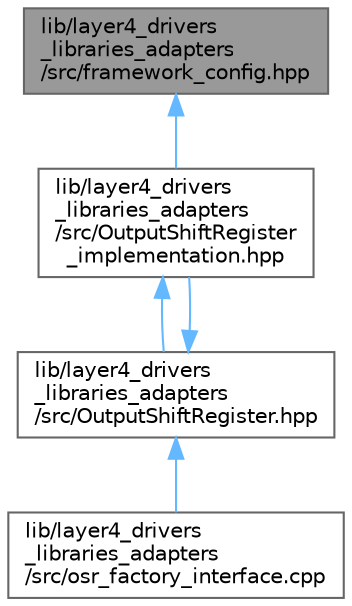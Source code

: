 digraph "lib/layer4_drivers_libraries_adapters/src/framework_config.hpp"
{
 // LATEX_PDF_SIZE
  bgcolor="transparent";
  edge [fontname=Helvetica,fontsize=10,labelfontname=Helvetica,labelfontsize=10];
  node [fontname=Helvetica,fontsize=10,shape=box,height=0.2,width=0.4];
  Node1 [id="Node000001",label="lib/layer4_drivers\l_libraries_adapters\l/src/framework_config.hpp",height=0.2,width=0.4,color="gray40", fillcolor="grey60", style="filled", fontcolor="black",tooltip="Framework adapters."];
  Node1 -> Node2 [id="edge1_Node000001_Node000002",dir="back",color="steelblue1",style="solid",tooltip=" "];
  Node2 [id="Node000002",label="lib/layer4_drivers\l_libraries_adapters\l/src/OutputShiftRegister\l_implementation.hpp",height=0.2,width=0.4,color="grey40", fillcolor="white", style="filled",URL="$OutputShiftRegister__implementation_8hpp.xhtml",tooltip=" "];
  Node2 -> Node3 [id="edge2_Node000002_Node000003",dir="back",color="steelblue1",style="solid",tooltip=" "];
  Node3 [id="Node000003",label="lib/layer4_drivers\l_libraries_adapters\l/src/OutputShiftRegister.hpp",height=0.2,width=0.4,color="grey40", fillcolor="white", style="filled",URL="$OutputShiftRegister_8hpp.xhtml",tooltip=" "];
  Node3 -> Node2 [id="edge3_Node000003_Node000002",dir="back",color="steelblue1",style="solid",tooltip=" "];
  Node3 -> Node4 [id="edge4_Node000003_Node000004",dir="back",color="steelblue1",style="solid",tooltip=" "];
  Node4 [id="Node000004",label="lib/layer4_drivers\l_libraries_adapters\l/src/osr_factory_interface.cpp",height=0.2,width=0.4,color="grey40", fillcolor="white", style="filled",URL="$osr__factory__interface_8cpp.xhtml",tooltip=" "];
}
